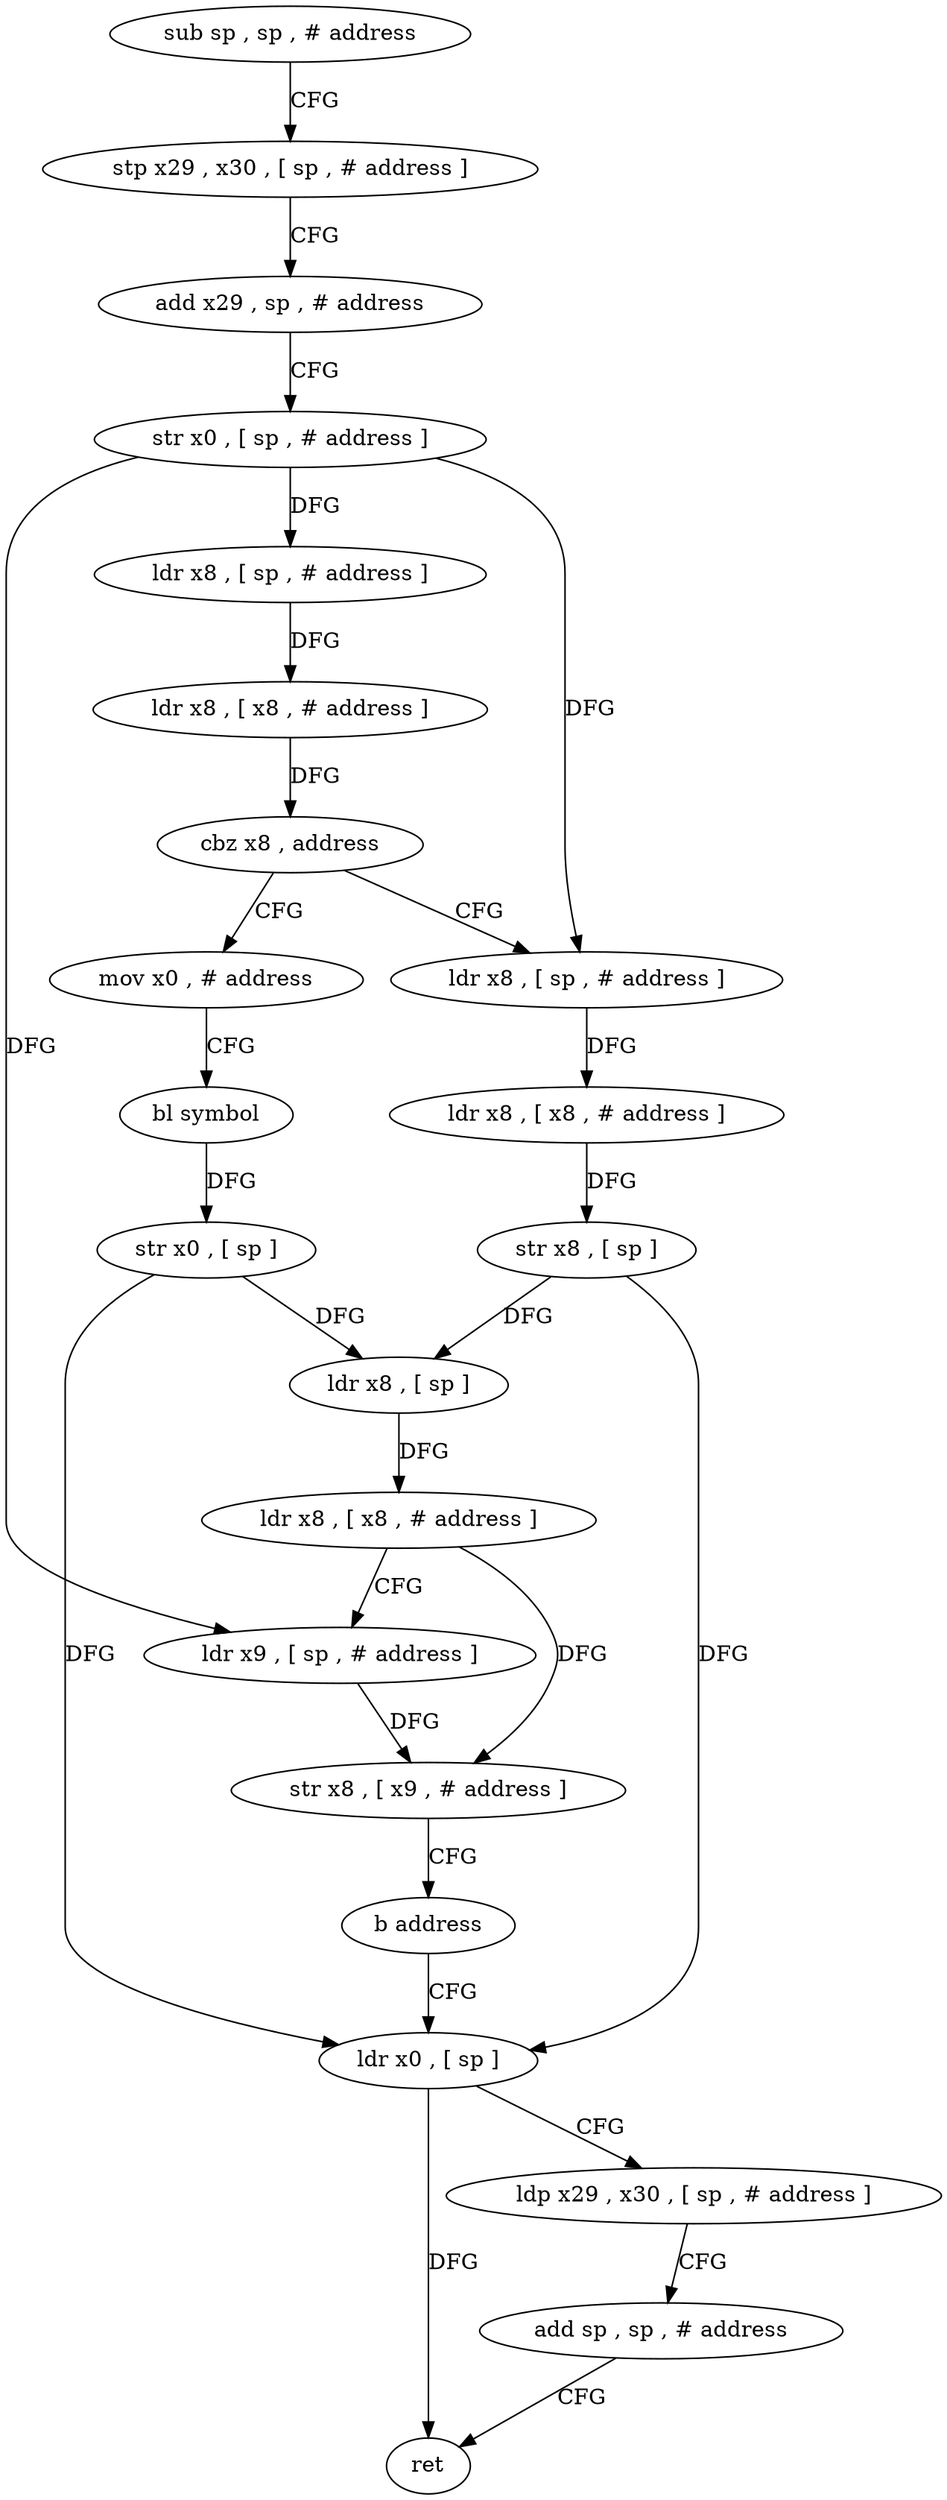 digraph "func" {
"4237432" [label = "sub sp , sp , # address" ]
"4237436" [label = "stp x29 , x30 , [ sp , # address ]" ]
"4237440" [label = "add x29 , sp , # address" ]
"4237444" [label = "str x0 , [ sp , # address ]" ]
"4237448" [label = "ldr x8 , [ sp , # address ]" ]
"4237452" [label = "ldr x8 , [ x8 , # address ]" ]
"4237456" [label = "cbz x8 , address" ]
"4237492" [label = "mov x0 , # address" ]
"4237460" [label = "ldr x8 , [ sp , # address ]" ]
"4237496" [label = "bl symbol" ]
"4237500" [label = "str x0 , [ sp ]" ]
"4237504" [label = "ldr x0 , [ sp ]" ]
"4237464" [label = "ldr x8 , [ x8 , # address ]" ]
"4237468" [label = "str x8 , [ sp ]" ]
"4237472" [label = "ldr x8 , [ sp ]" ]
"4237476" [label = "ldr x8 , [ x8 , # address ]" ]
"4237480" [label = "ldr x9 , [ sp , # address ]" ]
"4237484" [label = "str x8 , [ x9 , # address ]" ]
"4237488" [label = "b address" ]
"4237508" [label = "ldp x29 , x30 , [ sp , # address ]" ]
"4237512" [label = "add sp , sp , # address" ]
"4237516" [label = "ret" ]
"4237432" -> "4237436" [ label = "CFG" ]
"4237436" -> "4237440" [ label = "CFG" ]
"4237440" -> "4237444" [ label = "CFG" ]
"4237444" -> "4237448" [ label = "DFG" ]
"4237444" -> "4237460" [ label = "DFG" ]
"4237444" -> "4237480" [ label = "DFG" ]
"4237448" -> "4237452" [ label = "DFG" ]
"4237452" -> "4237456" [ label = "DFG" ]
"4237456" -> "4237492" [ label = "CFG" ]
"4237456" -> "4237460" [ label = "CFG" ]
"4237492" -> "4237496" [ label = "CFG" ]
"4237460" -> "4237464" [ label = "DFG" ]
"4237496" -> "4237500" [ label = "DFG" ]
"4237500" -> "4237504" [ label = "DFG" ]
"4237500" -> "4237472" [ label = "DFG" ]
"4237504" -> "4237508" [ label = "CFG" ]
"4237504" -> "4237516" [ label = "DFG" ]
"4237464" -> "4237468" [ label = "DFG" ]
"4237468" -> "4237472" [ label = "DFG" ]
"4237468" -> "4237504" [ label = "DFG" ]
"4237472" -> "4237476" [ label = "DFG" ]
"4237476" -> "4237480" [ label = "CFG" ]
"4237476" -> "4237484" [ label = "DFG" ]
"4237480" -> "4237484" [ label = "DFG" ]
"4237484" -> "4237488" [ label = "CFG" ]
"4237488" -> "4237504" [ label = "CFG" ]
"4237508" -> "4237512" [ label = "CFG" ]
"4237512" -> "4237516" [ label = "CFG" ]
}
